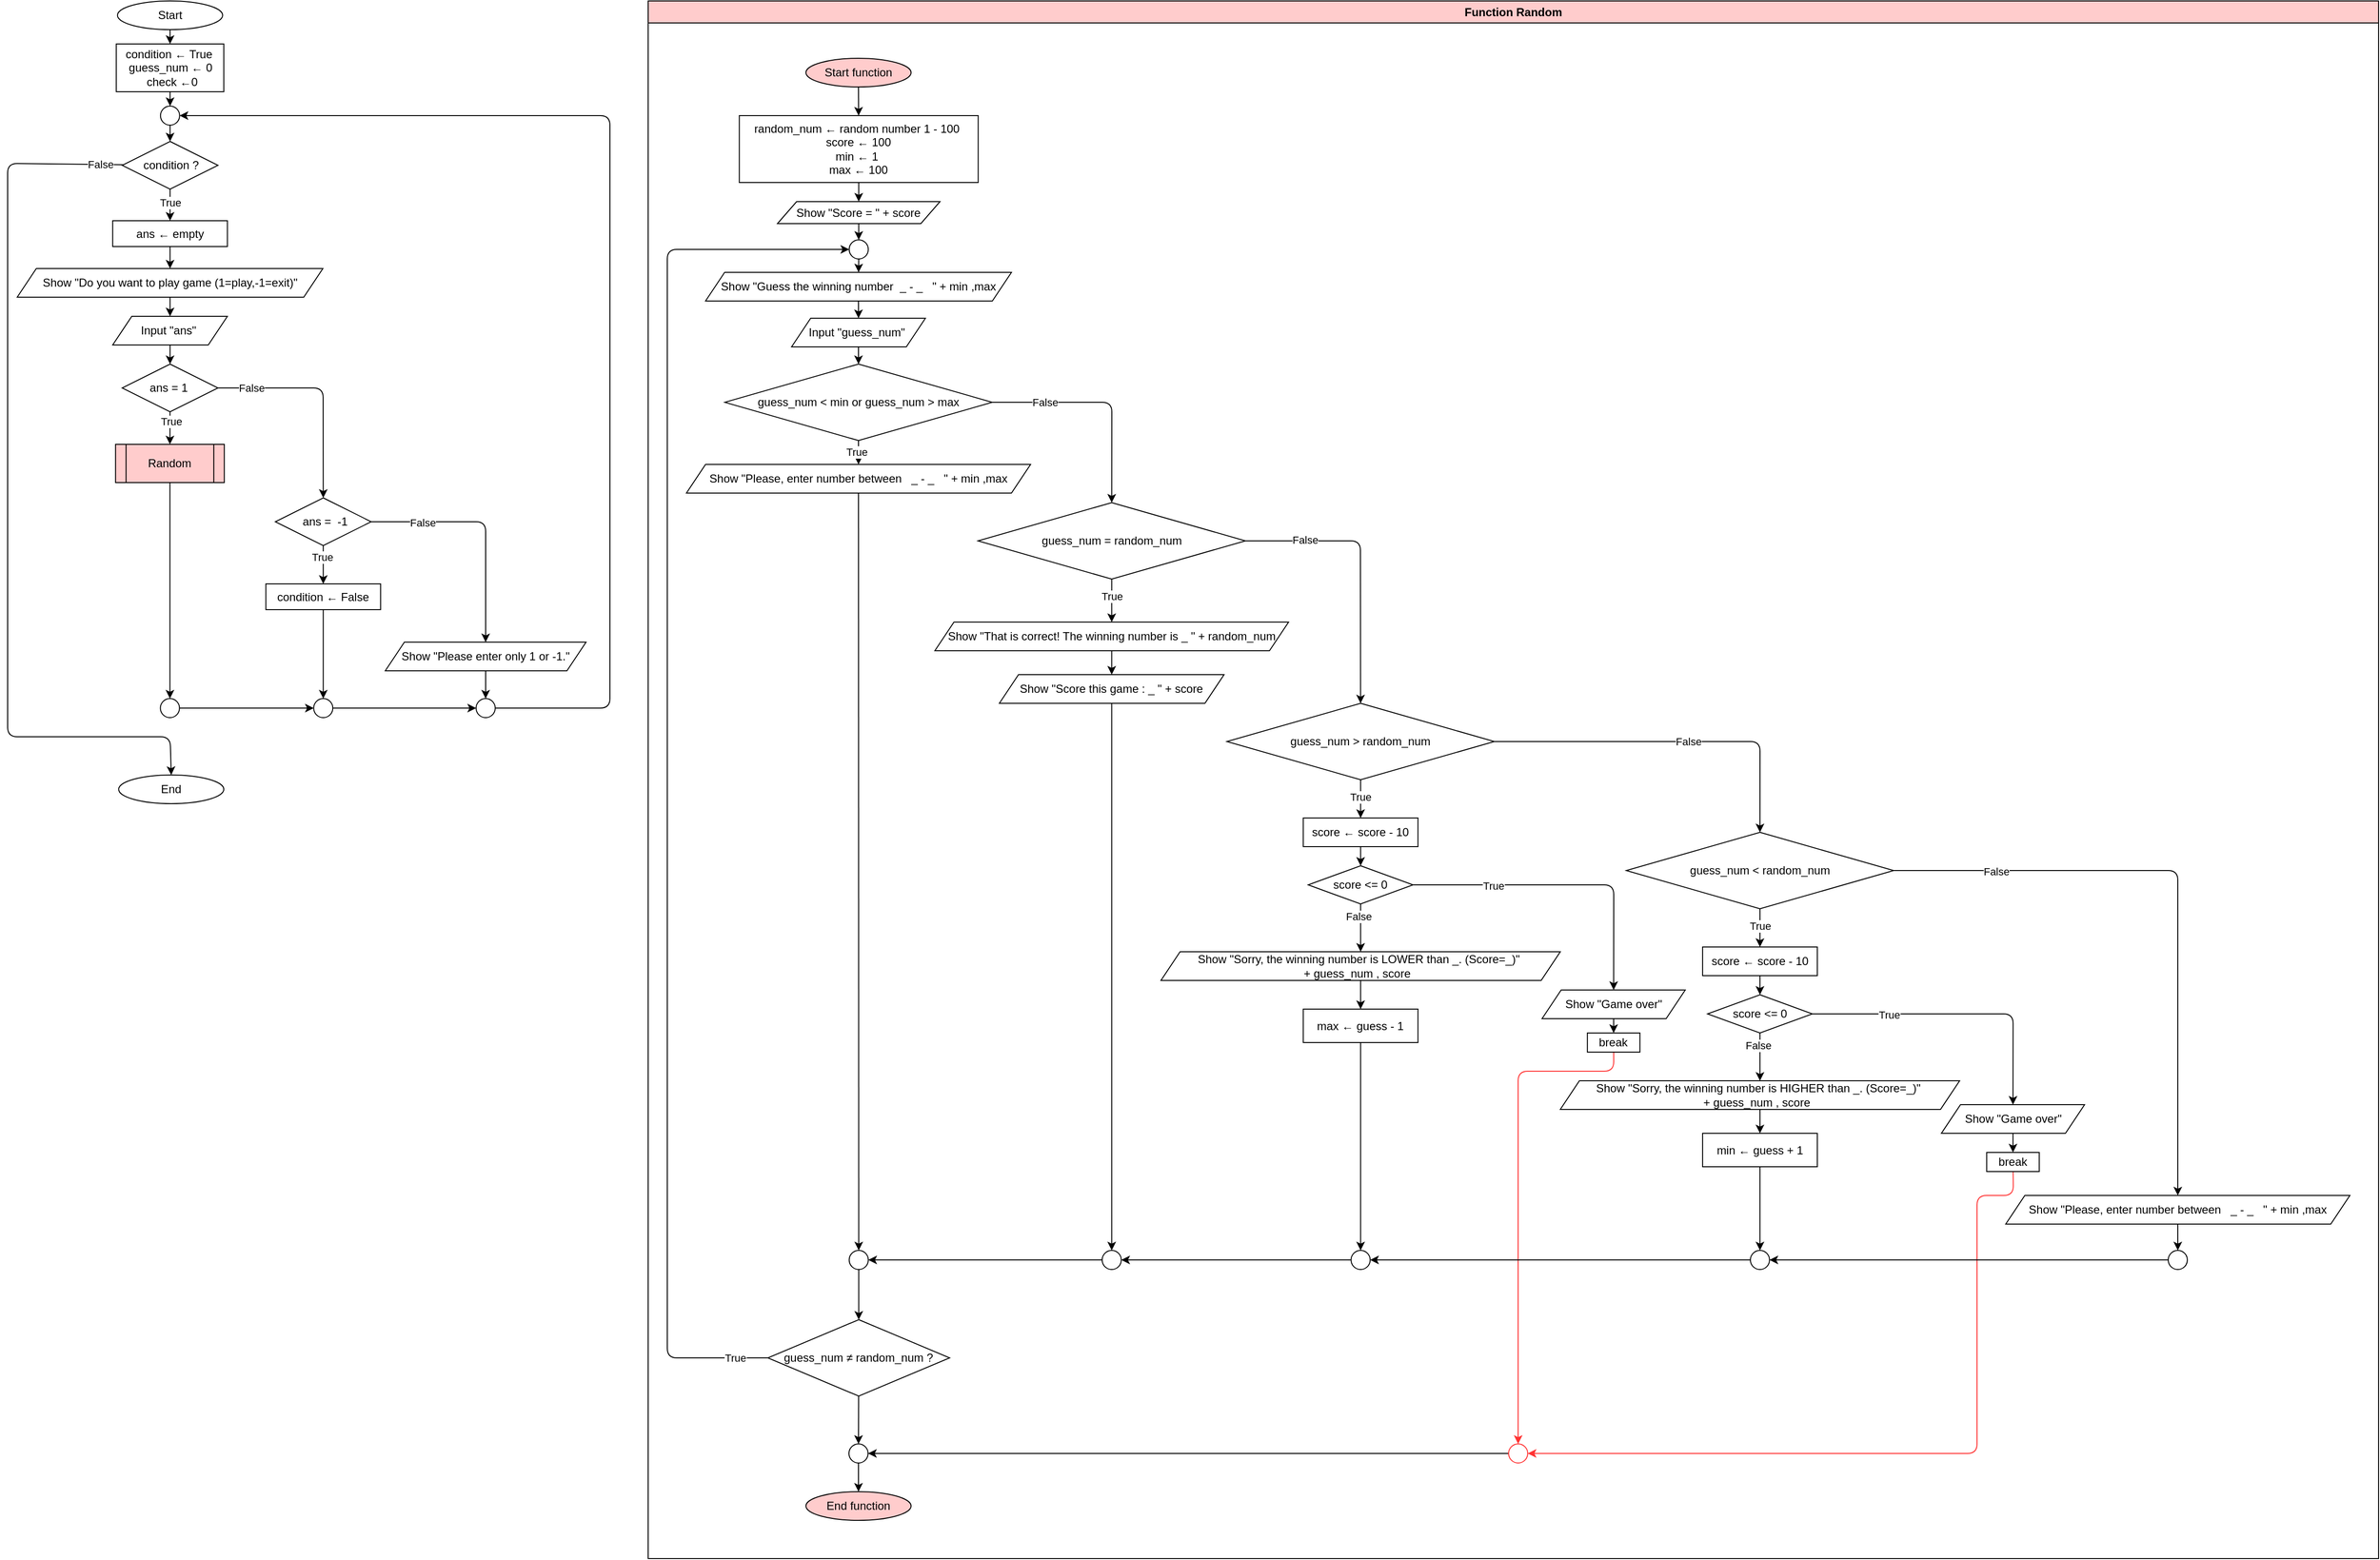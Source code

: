 <mxfile>
    <diagram id="YwZ6UD5MlonQ91MeUQrg" name="Page-1">
        <mxGraphModel dx="3909" dy="1526" grid="1" gridSize="10" guides="1" tooltips="1" connect="1" arrows="1" fold="1" page="1" pageScale="1" pageWidth="850" pageHeight="1100" math="0" shadow="0">
            <root>
                <mxCell id="0"/>
                <mxCell id="1" parent="0"/>
                <mxCell id="2" value="" style="edgeStyle=none;html=1;" parent="1" source="3" target="4" edge="1">
                    <mxGeometry relative="1" as="geometry"/>
                </mxCell>
                <mxCell id="3" value="Start" style="ellipse;whiteSpace=wrap;html=1;" parent="1" vertex="1">
                    <mxGeometry x="144.87" y="40" width="110" height="30" as="geometry"/>
                </mxCell>
                <mxCell id="6" value="" style="edgeStyle=none;html=1;" parent="1" source="4" target="5" edge="1">
                    <mxGeometry relative="1" as="geometry"/>
                </mxCell>
                <mxCell id="4" value="condition ← True&amp;nbsp;&lt;div&gt;guess_num ← 0&lt;/div&gt;&lt;div&gt;&amp;nbsp;check ←0&lt;/div&gt;" style="rounded=0;whiteSpace=wrap;html=1;align=center;" parent="1" vertex="1">
                    <mxGeometry x="143.62" y="85" width="112.5" height="50" as="geometry"/>
                </mxCell>
                <mxCell id="8" value="" style="edgeStyle=none;html=1;" parent="1" source="5" target="7" edge="1">
                    <mxGeometry relative="1" as="geometry"/>
                </mxCell>
                <mxCell id="5" value="" style="ellipse;whiteSpace=wrap;html=1;align=left;rounded=0;" parent="1" vertex="1">
                    <mxGeometry x="189.88" y="150" width="20" height="20" as="geometry"/>
                </mxCell>
                <mxCell id="10" value="" style="edgeStyle=none;html=1;" parent="1" source="7" target="9" edge="1">
                    <mxGeometry relative="1" as="geometry">
                        <Array as="points"/>
                    </mxGeometry>
                </mxCell>
                <mxCell id="282" value="True" style="edgeLabel;html=1;align=center;verticalAlign=middle;resizable=0;points=[];" vertex="1" connectable="0" parent="10">
                    <mxGeometry x="-0.197" relative="1" as="geometry">
                        <mxPoint as="offset"/>
                    </mxGeometry>
                </mxCell>
                <mxCell id="283" style="edgeStyle=none;html=1;entryX=0.5;entryY=0;entryDx=0;entryDy=0;" edge="1" parent="1" source="7" target="285">
                    <mxGeometry relative="1" as="geometry">
                        <mxPoint x="200" y="890" as="targetPoint"/>
                        <Array as="points">
                            <mxPoint x="30" y="210"/>
                            <mxPoint x="30" y="810"/>
                            <mxPoint x="200" y="810"/>
                        </Array>
                    </mxGeometry>
                </mxCell>
                <mxCell id="284" value="False" style="edgeLabel;html=1;align=center;verticalAlign=middle;resizable=0;points=[];" vertex="1" connectable="0" parent="283">
                    <mxGeometry x="-0.947" relative="1" as="geometry">
                        <mxPoint as="offset"/>
                    </mxGeometry>
                </mxCell>
                <mxCell id="7" value="&amp;nbsp; &amp;nbsp; &amp;nbsp; condition ?" style="rhombus;whiteSpace=wrap;html=1;align=left;rounded=0;" parent="1" vertex="1">
                    <mxGeometry x="149.75" y="187" width="100.26" height="50" as="geometry"/>
                </mxCell>
                <mxCell id="16" value="" style="edgeStyle=none;html=1;" parent="1" source="9" target="15" edge="1">
                    <mxGeometry relative="1" as="geometry"/>
                </mxCell>
                <mxCell id="9" value="ans ← empty" style="whiteSpace=wrap;html=1;align=center;rounded=0;" parent="1" vertex="1">
                    <mxGeometry x="139.87" y="270" width="120" height="27" as="geometry"/>
                </mxCell>
                <mxCell id="14" value="" style="edgeStyle=none;html=1;" parent="1" source="11" target="13" edge="1">
                    <mxGeometry relative="1" as="geometry"/>
                </mxCell>
                <mxCell id="11" value="Input &quot;ans&quot;&amp;nbsp;" style="shape=parallelogram;perimeter=parallelogramPerimeter;whiteSpace=wrap;html=1;fixedSize=1;" parent="1" vertex="1">
                    <mxGeometry x="139.87" y="370" width="120" height="30" as="geometry"/>
                </mxCell>
                <mxCell id="257" style="edgeStyle=none;html=1;entryX=0.5;entryY=0;entryDx=0;entryDy=0;" edge="1" parent="1" source="13" target="256">
                    <mxGeometry relative="1" as="geometry"/>
                </mxCell>
                <mxCell id="260" value="True" style="edgeLabel;html=1;align=center;verticalAlign=middle;resizable=0;points=[];" vertex="1" connectable="0" parent="257">
                    <mxGeometry x="-0.408" y="1" relative="1" as="geometry">
                        <mxPoint as="offset"/>
                    </mxGeometry>
                </mxCell>
                <mxCell id="258" style="edgeStyle=none;html=1;entryX=0.5;entryY=0;entryDx=0;entryDy=0;" edge="1" parent="1" source="13" target="259">
                    <mxGeometry relative="1" as="geometry">
                        <mxPoint x="360" y="540" as="targetPoint"/>
                        <Array as="points">
                            <mxPoint x="360" y="445"/>
                        </Array>
                    </mxGeometry>
                </mxCell>
                <mxCell id="261" value="False" style="edgeLabel;html=1;align=center;verticalAlign=middle;resizable=0;points=[];" vertex="1" connectable="0" parent="258">
                    <mxGeometry x="-0.691" relative="1" as="geometry">
                        <mxPoint as="offset"/>
                    </mxGeometry>
                </mxCell>
                <mxCell id="13" value="&amp;nbsp; &amp;nbsp; &amp;nbsp; &amp;nbsp; ans = 1" style="rhombus;whiteSpace=wrap;html=1;align=left;rounded=0;" parent="1" vertex="1">
                    <mxGeometry x="149.75" y="420" width="100.26" height="50" as="geometry"/>
                </mxCell>
                <mxCell id="18" style="edgeStyle=none;html=1;entryX=0.5;entryY=0;entryDx=0;entryDy=0;" parent="1" source="15" target="11" edge="1">
                    <mxGeometry relative="1" as="geometry"/>
                </mxCell>
                <mxCell id="15" value="Show &quot;Do you want to play game (1=play,-1=exit)&quot;" style="shape=parallelogram;perimeter=parallelogramPerimeter;whiteSpace=wrap;html=1;fixedSize=1;" parent="1" vertex="1">
                    <mxGeometry x="40" y="320" width="319.74" height="30" as="geometry"/>
                </mxCell>
                <mxCell id="50" value="Function Random" style="swimlane;whiteSpace=wrap;html=1;fillColor=#FFCCCC;" vertex="1" parent="1">
                    <mxGeometry x="700" y="40" width="1810" height="1630" as="geometry"/>
                </mxCell>
                <mxCell id="77" value="" style="edgeStyle=none;html=1;entryX=0.5;entryY=0;entryDx=0;entryDy=0;" edge="1" parent="50" source="78" target="84">
                    <mxGeometry relative="1" as="geometry">
                        <mxPoint x="220.261" y="210" as="targetPoint"/>
                    </mxGeometry>
                </mxCell>
                <mxCell id="78" value="random_num ← random number 1 - 100&amp;nbsp;&lt;div&gt;score ← 100&lt;/div&gt;&lt;div&gt;min ← 1&amp;nbsp;&lt;/div&gt;&lt;div&gt;max ← 100&lt;/div&gt;" style="whiteSpace=wrap;html=1;align=center;rounded=0;" vertex="1" parent="50">
                    <mxGeometry x="95.33" y="120" width="249.87" height="70" as="geometry"/>
                </mxCell>
                <mxCell id="79" style="edgeStyle=none;html=1;" edge="1" parent="50" source="80" target="82">
                    <mxGeometry relative="1" as="geometry"/>
                </mxCell>
                <mxCell id="80" value="" style="ellipse;whiteSpace=wrap;html=1;align=left;rounded=0;" vertex="1" parent="50">
                    <mxGeometry x="210.25" y="250" width="20" height="20" as="geometry"/>
                </mxCell>
                <mxCell id="81" value="" style="edgeStyle=none;html=1;" edge="1" parent="50" source="82" target="86">
                    <mxGeometry relative="1" as="geometry"/>
                </mxCell>
                <mxCell id="82" value="Show &quot;Guess the winning number&amp;nbsp; _ - _&amp;nbsp; &amp;nbsp;&quot; + min ,max" style="shape=parallelogram;perimeter=parallelogramPerimeter;whiteSpace=wrap;html=1;fixedSize=1;" vertex="1" parent="50">
                    <mxGeometry x="60" y="284" width="320" height="30" as="geometry"/>
                </mxCell>
                <mxCell id="83" style="edgeStyle=none;html=1;entryX=0.5;entryY=0;entryDx=0;entryDy=0;" edge="1" parent="50" source="84" target="80">
                    <mxGeometry relative="1" as="geometry"/>
                </mxCell>
                <mxCell id="84" value="&lt;span style=&quot;color: rgb(0, 0, 0);&quot;&gt;Show &quot;Score = &quot; + score&lt;/span&gt;" style="shape=parallelogram;perimeter=parallelogramPerimeter;whiteSpace=wrap;html=1;fixedSize=1;" vertex="1" parent="50">
                    <mxGeometry x="135.25" y="210" width="170" height="23" as="geometry"/>
                </mxCell>
                <mxCell id="85" value="" style="edgeStyle=none;html=1;" edge="1" parent="50" source="86" target="91">
                    <mxGeometry relative="1" as="geometry"/>
                </mxCell>
                <mxCell id="86" value="Input &quot;guess_num&quot;&amp;nbsp;" style="shape=parallelogram;perimeter=parallelogramPerimeter;whiteSpace=wrap;html=1;fixedSize=1;" vertex="1" parent="50">
                    <mxGeometry x="150" y="332" width="140" height="30" as="geometry"/>
                </mxCell>
                <mxCell id="87" style="edgeStyle=none;html=1;entryX=0.5;entryY=0;entryDx=0;entryDy=0;" edge="1" parent="50" source="91" target="92">
                    <mxGeometry relative="1" as="geometry"/>
                </mxCell>
                <mxCell id="88" value="True" style="edgeLabel;html=1;align=center;verticalAlign=middle;resizable=0;points=[];" vertex="1" connectable="0" parent="87">
                    <mxGeometry x="-0.078" y="-2" relative="1" as="geometry">
                        <mxPoint as="offset"/>
                    </mxGeometry>
                </mxCell>
                <mxCell id="102" style="edgeStyle=none;html=1;entryX=0.5;entryY=0;entryDx=0;entryDy=0;" edge="1" parent="50" source="91" target="97">
                    <mxGeometry relative="1" as="geometry">
                        <Array as="points">
                            <mxPoint x="485" y="420"/>
                        </Array>
                    </mxGeometry>
                </mxCell>
                <mxCell id="103" value="False" style="edgeLabel;html=1;align=center;verticalAlign=middle;resizable=0;points=[];" vertex="1" connectable="0" parent="102">
                    <mxGeometry x="-0.526" y="-3" relative="1" as="geometry">
                        <mxPoint y="-3" as="offset"/>
                    </mxGeometry>
                </mxCell>
                <mxCell id="91" value="guess_num &amp;lt; min or guess_num &amp;gt; max" style="rhombus;whiteSpace=wrap;html=1;" vertex="1" parent="50">
                    <mxGeometry x="80.14" y="380" width="279.73" height="80" as="geometry"/>
                </mxCell>
                <mxCell id="144" style="edgeStyle=none;html=1;entryX=0.5;entryY=0;entryDx=0;entryDy=0;" edge="1" parent="50" source="92" target="145">
                    <mxGeometry relative="1" as="geometry">
                        <mxPoint x="220" y="1180" as="targetPoint"/>
                    </mxGeometry>
                </mxCell>
                <mxCell id="92" value="Show &quot;Please, enter number between&amp;nbsp; &amp;nbsp;_ - _&amp;nbsp; &amp;nbsp;&quot; + min ,max" style="shape=parallelogram;perimeter=parallelogramPerimeter;whiteSpace=wrap;html=1;fixedSize=1;" vertex="1" parent="50">
                    <mxGeometry x="40" y="485" width="360" height="30" as="geometry"/>
                </mxCell>
                <mxCell id="93" style="edgeStyle=none;html=1;entryX=0.5;entryY=0;entryDx=0;entryDy=0;exitX=0.5;exitY=1;exitDx=0;exitDy=0;" edge="1" parent="50" source="97" target="99">
                    <mxGeometry relative="1" as="geometry">
                        <mxPoint x="484.861" y="664.999" as="sourcePoint"/>
                    </mxGeometry>
                </mxCell>
                <mxCell id="94" value="True" style="edgeLabel;html=1;align=center;verticalAlign=middle;resizable=0;points=[];" vertex="1" connectable="0" parent="93">
                    <mxGeometry x="-0.206" relative="1" as="geometry">
                        <mxPoint as="offset"/>
                    </mxGeometry>
                </mxCell>
                <mxCell id="95" value="" style="edgeStyle=none;html=1;" edge="1" parent="50" source="97" target="101">
                    <mxGeometry relative="1" as="geometry">
                        <Array as="points">
                            <mxPoint x="745" y="565"/>
                        </Array>
                    </mxGeometry>
                </mxCell>
                <mxCell id="96" value="False" style="edgeLabel;html=1;align=center;verticalAlign=middle;resizable=0;points=[];" vertex="1" connectable="0" parent="95">
                    <mxGeometry x="-0.369" y="1" relative="1" as="geometry">
                        <mxPoint x="-29" as="offset"/>
                    </mxGeometry>
                </mxCell>
                <mxCell id="97" value="guess_num = random_num" style="rhombus;whiteSpace=wrap;html=1;" vertex="1" parent="50">
                    <mxGeometry x="345.0" y="525" width="279.73" height="80" as="geometry"/>
                </mxCell>
                <mxCell id="98" value="" style="edgeStyle=none;html=1;" edge="1" parent="50" source="99" target="100">
                    <mxGeometry relative="1" as="geometry"/>
                </mxCell>
                <mxCell id="99" value="Show &quot;That is correct! The winning number is _ &quot; + random_num" style="shape=parallelogram;perimeter=parallelogramPerimeter;whiteSpace=wrap;html=1;fixedSize=1;" vertex="1" parent="50">
                    <mxGeometry x="299.86" y="650" width="370" height="30" as="geometry"/>
                </mxCell>
                <mxCell id="221" style="edgeStyle=none;html=1;entryX=0.5;entryY=0;entryDx=0;entryDy=0;" edge="1" parent="50" source="100" target="222">
                    <mxGeometry relative="1" as="geometry">
                        <mxPoint x="484.86" y="1250" as="targetPoint"/>
                    </mxGeometry>
                </mxCell>
                <mxCell id="100" value="Show &quot;Score this game : _ &quot; + score" style="shape=parallelogram;perimeter=parallelogramPerimeter;whiteSpace=wrap;html=1;fixedSize=1;" vertex="1" parent="50">
                    <mxGeometry x="367.36" y="705" width="235" height="30" as="geometry"/>
                </mxCell>
                <mxCell id="105" value="" style="edgeStyle=none;html=1;" edge="1" parent="50" source="101" target="104">
                    <mxGeometry relative="1" as="geometry"/>
                </mxCell>
                <mxCell id="106" value="True" style="edgeLabel;html=1;align=center;verticalAlign=middle;resizable=0;points=[];" vertex="1" connectable="0" parent="105">
                    <mxGeometry x="-0.137" relative="1" as="geometry">
                        <mxPoint as="offset"/>
                    </mxGeometry>
                </mxCell>
                <mxCell id="134" style="edgeStyle=none;html=1;entryX=0.5;entryY=0;entryDx=0;entryDy=0;" edge="1" parent="50" source="101" target="122">
                    <mxGeometry relative="1" as="geometry">
                        <Array as="points">
                            <mxPoint x="1163" y="775"/>
                        </Array>
                    </mxGeometry>
                </mxCell>
                <mxCell id="135" value="False" style="edgeLabel;html=1;align=center;verticalAlign=middle;resizable=0;points=[];" vertex="1" connectable="0" parent="134">
                    <mxGeometry x="0.088" y="-2" relative="1" as="geometry">
                        <mxPoint y="-2" as="offset"/>
                    </mxGeometry>
                </mxCell>
                <mxCell id="101" value="guess_num &amp;gt; random_num" style="rhombus;whiteSpace=wrap;html=1;" vertex="1" parent="50">
                    <mxGeometry x="605.36" y="735" width="279.73" height="80" as="geometry"/>
                </mxCell>
                <mxCell id="108" value="" style="edgeStyle=none;html=1;" edge="1" parent="50" source="104" target="107">
                    <mxGeometry relative="1" as="geometry"/>
                </mxCell>
                <mxCell id="104" value="score ← score - 10" style="whiteSpace=wrap;html=1;" vertex="1" parent="50">
                    <mxGeometry x="685.22" y="855" width="120" height="30" as="geometry"/>
                </mxCell>
                <mxCell id="116" style="edgeStyle=none;html=1;" edge="1" parent="50" source="107" target="115">
                    <mxGeometry relative="1" as="geometry"/>
                </mxCell>
                <mxCell id="117" value="False" style="edgeLabel;html=1;align=center;verticalAlign=middle;resizable=0;points=[];" vertex="1" connectable="0" parent="116">
                    <mxGeometry x="-0.473" y="-2" relative="1" as="geometry">
                        <mxPoint as="offset"/>
                    </mxGeometry>
                </mxCell>
                <mxCell id="118" style="edgeStyle=none;html=1;entryX=0.5;entryY=0;entryDx=0;entryDy=0;" edge="1" parent="50" source="107" target="111">
                    <mxGeometry relative="1" as="geometry">
                        <Array as="points">
                            <mxPoint x="1010" y="925"/>
                        </Array>
                    </mxGeometry>
                </mxCell>
                <mxCell id="119" value="True" style="edgeLabel;html=1;align=center;verticalAlign=middle;resizable=0;points=[];" vertex="1" connectable="0" parent="118">
                    <mxGeometry x="-0.477" y="-1" relative="1" as="geometry">
                        <mxPoint as="offset"/>
                    </mxGeometry>
                </mxCell>
                <mxCell id="107" value="score &amp;lt;= 0" style="rhombus;whiteSpace=wrap;html=1;" vertex="1" parent="50">
                    <mxGeometry x="690.4" y="905" width="109.64" height="40" as="geometry"/>
                </mxCell>
                <mxCell id="230" style="edgeStyle=none;html=1;entryX=0.5;entryY=0;entryDx=0;entryDy=0;strokeColor=#FF3333;" edge="1" parent="50" source="109" target="229">
                    <mxGeometry relative="1" as="geometry">
                        <Array as="points">
                            <mxPoint x="1010" y="1120"/>
                            <mxPoint x="910" y="1120"/>
                        </Array>
                    </mxGeometry>
                </mxCell>
                <mxCell id="109" value="break" style="whiteSpace=wrap;html=1;" vertex="1" parent="50">
                    <mxGeometry x="982.41" y="1080" width="54.96" height="20" as="geometry"/>
                </mxCell>
                <mxCell id="114" style="edgeStyle=none;html=1;" edge="1" parent="50" source="111" target="109">
                    <mxGeometry relative="1" as="geometry"/>
                </mxCell>
                <mxCell id="111" value="Show &quot;Game over&quot;" style="shape=parallelogram;perimeter=parallelogramPerimeter;whiteSpace=wrap;html=1;fixedSize=1;" vertex="1" parent="50">
                    <mxGeometry x="935" y="1035" width="149.78" height="30" as="geometry"/>
                </mxCell>
                <mxCell id="137" value="" style="edgeStyle=none;html=1;" edge="1" parent="50" source="115" target="136">
                    <mxGeometry relative="1" as="geometry"/>
                </mxCell>
                <mxCell id="115" value="Show &quot;Sorry, the winning number is LOWER than _. (Score=_)&quot;&amp;nbsp;&lt;div&gt;+ guess_num , score&amp;nbsp;&amp;nbsp;&lt;/div&gt;" style="shape=parallelogram;perimeter=parallelogramPerimeter;whiteSpace=wrap;html=1;fixedSize=1;" vertex="1" parent="50">
                    <mxGeometry x="536.37" y="995" width="417.71" height="30" as="geometry"/>
                </mxCell>
                <mxCell id="120" value="" style="edgeStyle=none;html=1;" edge="1" parent="50" source="122" target="124">
                    <mxGeometry relative="1" as="geometry"/>
                </mxCell>
                <mxCell id="121" value="True" style="edgeLabel;html=1;align=center;verticalAlign=middle;resizable=0;points=[];" vertex="1" connectable="0" parent="120">
                    <mxGeometry x="-0.137" relative="1" as="geometry">
                        <mxPoint as="offset"/>
                    </mxGeometry>
                </mxCell>
                <mxCell id="142" style="edgeStyle=none;html=1;entryX=0.5;entryY=0;entryDx=0;entryDy=0;" edge="1" parent="50" source="122" target="141">
                    <mxGeometry relative="1" as="geometry">
                        <Array as="points">
                            <mxPoint x="1600" y="910"/>
                        </Array>
                    </mxGeometry>
                </mxCell>
                <mxCell id="143" value="False" style="edgeLabel;html=1;align=center;verticalAlign=middle;resizable=0;points=[];" vertex="1" connectable="0" parent="142">
                    <mxGeometry x="0.067" y="2" relative="1" as="geometry">
                        <mxPoint x="-192" y="-42" as="offset"/>
                    </mxGeometry>
                </mxCell>
                <mxCell id="122" value="guess_num &amp;lt; random_num" style="rhombus;whiteSpace=wrap;html=1;" vertex="1" parent="50">
                    <mxGeometry x="1023.07" y="870" width="279.73" height="80" as="geometry"/>
                </mxCell>
                <mxCell id="123" value="" style="edgeStyle=none;html=1;" edge="1" parent="50" source="124" target="129">
                    <mxGeometry relative="1" as="geometry"/>
                </mxCell>
                <mxCell id="124" value="score ← score - 10" style="whiteSpace=wrap;html=1;" vertex="1" parent="50">
                    <mxGeometry x="1102.93" y="990" width="120" height="30" as="geometry"/>
                </mxCell>
                <mxCell id="125" style="edgeStyle=none;html=1;" edge="1" parent="50" source="129" target="133">
                    <mxGeometry relative="1" as="geometry"/>
                </mxCell>
                <mxCell id="126" value="False" style="edgeLabel;html=1;align=center;verticalAlign=middle;resizable=0;points=[];" vertex="1" connectable="0" parent="125">
                    <mxGeometry x="-0.473" y="-2" relative="1" as="geometry">
                        <mxPoint as="offset"/>
                    </mxGeometry>
                </mxCell>
                <mxCell id="127" style="edgeStyle=none;html=1;entryX=0.5;entryY=0;entryDx=0;entryDy=0;" edge="1" parent="50" source="129" target="132">
                    <mxGeometry relative="1" as="geometry">
                        <Array as="points">
                            <mxPoint x="1427.71" y="1060"/>
                        </Array>
                    </mxGeometry>
                </mxCell>
                <mxCell id="128" value="True" style="edgeLabel;html=1;align=center;verticalAlign=middle;resizable=0;points=[];" vertex="1" connectable="0" parent="127">
                    <mxGeometry x="-0.477" y="-1" relative="1" as="geometry">
                        <mxPoint as="offset"/>
                    </mxGeometry>
                </mxCell>
                <mxCell id="129" value="score &amp;lt;= 0" style="rhombus;whiteSpace=wrap;html=1;" vertex="1" parent="50">
                    <mxGeometry x="1108.11" y="1040" width="109.64" height="40" as="geometry"/>
                </mxCell>
                <mxCell id="231" style="edgeStyle=none;html=1;entryX=1;entryY=0.5;entryDx=0;entryDy=0;strokeColor=#FF3333;" edge="1" parent="50" source="130" target="229">
                    <mxGeometry relative="1" as="geometry">
                        <Array as="points">
                            <mxPoint x="1428" y="1250"/>
                            <mxPoint x="1390" y="1250"/>
                            <mxPoint x="1390" y="1520"/>
                        </Array>
                    </mxGeometry>
                </mxCell>
                <mxCell id="130" value="break" style="whiteSpace=wrap;html=1;" vertex="1" parent="50">
                    <mxGeometry x="1400.12" y="1205" width="54.96" height="20" as="geometry"/>
                </mxCell>
                <mxCell id="131" style="edgeStyle=none;html=1;" edge="1" parent="50" source="132" target="130">
                    <mxGeometry relative="1" as="geometry"/>
                </mxCell>
                <mxCell id="132" value="Show &quot;Game over&quot;" style="shape=parallelogram;perimeter=parallelogramPerimeter;whiteSpace=wrap;html=1;fixedSize=1;" vertex="1" parent="50">
                    <mxGeometry x="1352.71" y="1155" width="149.78" height="30" as="geometry"/>
                </mxCell>
                <mxCell id="139" value="" style="edgeStyle=none;html=1;" edge="1" parent="50" source="133" target="138">
                    <mxGeometry relative="1" as="geometry"/>
                </mxCell>
                <mxCell id="133" value="Show &quot;Sorry, the winning number is&amp;nbsp;HIGHER&lt;span style=&quot;background-color: transparent;&quot;&gt;&amp;nbsp;than _. (Score=_)&quot;&amp;nbsp;&lt;/span&gt;&lt;br&gt;&lt;div&gt;+ guess_num , score&amp;nbsp;&amp;nbsp;&lt;/div&gt;" style="shape=parallelogram;perimeter=parallelogramPerimeter;whiteSpace=wrap;html=1;fixedSize=1;" vertex="1" parent="50">
                    <mxGeometry x="954.08" y="1130" width="417.71" height="30" as="geometry"/>
                </mxCell>
                <mxCell id="147" style="edgeStyle=none;html=1;entryX=0.5;entryY=0;entryDx=0;entryDy=0;" edge="1" parent="50" source="136" target="146">
                    <mxGeometry relative="1" as="geometry"/>
                </mxCell>
                <mxCell id="136" value="max ← guess - 1" style="whiteSpace=wrap;html=1;" vertex="1" parent="50">
                    <mxGeometry x="685.22" y="1055" width="120" height="35" as="geometry"/>
                </mxCell>
                <mxCell id="215" style="edgeStyle=none;html=1;entryX=0.5;entryY=0;entryDx=0;entryDy=0;" edge="1" parent="50" source="138" target="214">
                    <mxGeometry relative="1" as="geometry"/>
                </mxCell>
                <mxCell id="138" value="min ← guess + 1" style="whiteSpace=wrap;html=1;" vertex="1" parent="50">
                    <mxGeometry x="1102.93" y="1185" width="120" height="35" as="geometry"/>
                </mxCell>
                <mxCell id="217" value="" style="edgeStyle=none;html=1;" edge="1" parent="50" source="141" target="216">
                    <mxGeometry relative="1" as="geometry"/>
                </mxCell>
                <mxCell id="141" value="Show &quot;Please, enter number between&amp;nbsp; &amp;nbsp;_ - _&amp;nbsp; &amp;nbsp;&quot; + min ,max" style="shape=parallelogram;perimeter=parallelogramPerimeter;whiteSpace=wrap;html=1;fixedSize=1;" vertex="1" parent="50">
                    <mxGeometry x="1420" y="1250" width="360" height="30" as="geometry"/>
                </mxCell>
                <mxCell id="225" value="" style="edgeStyle=none;html=1;" edge="1" parent="50" source="145" target="224">
                    <mxGeometry relative="1" as="geometry"/>
                </mxCell>
                <mxCell id="145" value="" style="ellipse;whiteSpace=wrap;html=1;align=left;rounded=0;" vertex="1" parent="50">
                    <mxGeometry x="210.26" y="1307.5" width="20" height="20" as="geometry"/>
                </mxCell>
                <mxCell id="220" style="edgeStyle=none;html=1;entryX=1;entryY=0.5;entryDx=0;entryDy=0;" edge="1" parent="50" source="222" target="145">
                    <mxGeometry relative="1" as="geometry"/>
                </mxCell>
                <mxCell id="146" value="" style="ellipse;whiteSpace=wrap;html=1;align=left;rounded=0;" vertex="1" parent="50">
                    <mxGeometry x="735.22" y="1307.5" width="20" height="20" as="geometry"/>
                </mxCell>
                <mxCell id="219" style="edgeStyle=none;html=1;entryX=1;entryY=0.5;entryDx=0;entryDy=0;" edge="1" parent="50" source="214" target="146">
                    <mxGeometry relative="1" as="geometry"/>
                </mxCell>
                <mxCell id="214" value="" style="ellipse;whiteSpace=wrap;html=1;align=left;rounded=0;" vertex="1" parent="50">
                    <mxGeometry x="1152.93" y="1307.5" width="20" height="20" as="geometry"/>
                </mxCell>
                <mxCell id="218" style="edgeStyle=none;html=1;entryX=1;entryY=0.5;entryDx=0;entryDy=0;" edge="1" parent="50" source="216" target="214">
                    <mxGeometry relative="1" as="geometry"/>
                </mxCell>
                <mxCell id="216" value="" style="ellipse;whiteSpace=wrap;html=1;align=left;rounded=0;" vertex="1" parent="50">
                    <mxGeometry x="1590" y="1307.5" width="20" height="20" as="geometry"/>
                </mxCell>
                <mxCell id="222" value="" style="ellipse;whiteSpace=wrap;html=1;align=left;rounded=0;" vertex="1" parent="50">
                    <mxGeometry x="474.87" y="1307.5" width="20" height="20" as="geometry"/>
                </mxCell>
                <mxCell id="223" value="" style="edgeStyle=none;html=1;entryX=1;entryY=0.5;entryDx=0;entryDy=0;" edge="1" parent="50" source="146" target="222">
                    <mxGeometry relative="1" as="geometry">
                        <mxPoint x="1635" y="1368" as="sourcePoint"/>
                        <mxPoint x="1130" y="1368" as="targetPoint"/>
                    </mxGeometry>
                </mxCell>
                <mxCell id="226" style="edgeStyle=none;html=1;entryX=0;entryY=0.5;entryDx=0;entryDy=0;" edge="1" parent="50" source="224" target="80">
                    <mxGeometry relative="1" as="geometry">
                        <mxPoint x="20" y="250" as="targetPoint"/>
                        <Array as="points">
                            <mxPoint x="20" y="1420"/>
                            <mxPoint x="20" y="260"/>
                        </Array>
                    </mxGeometry>
                </mxCell>
                <mxCell id="232" value="True" style="edgeLabel;html=1;align=center;verticalAlign=middle;resizable=0;points=[];" vertex="1" connectable="0" parent="226">
                    <mxGeometry x="-0.953" relative="1" as="geometry">
                        <mxPoint as="offset"/>
                    </mxGeometry>
                </mxCell>
                <mxCell id="236" style="edgeStyle=none;html=1;entryX=0.5;entryY=0;entryDx=0;entryDy=0;" edge="1" parent="50" source="224" target="235">
                    <mxGeometry relative="1" as="geometry"/>
                </mxCell>
                <mxCell id="224" value="guess_num ≠ random_num ?" style="rhombus;whiteSpace=wrap;html=1;" vertex="1" parent="50">
                    <mxGeometry x="125.2" y="1380" width="190.13" height="80" as="geometry"/>
                </mxCell>
                <mxCell id="234" style="edgeStyle=none;html=1;" edge="1" parent="50" source="229">
                    <mxGeometry relative="1" as="geometry">
                        <mxPoint x="230" y="1520" as="targetPoint"/>
                    </mxGeometry>
                </mxCell>
                <mxCell id="229" value="" style="ellipse;whiteSpace=wrap;html=1;align=left;rounded=0;strokeColor=#FF3333;" vertex="1" parent="50">
                    <mxGeometry x="900" y="1510" width="20" height="20" as="geometry"/>
                </mxCell>
                <mxCell id="255" value="" style="edgeStyle=none;html=1;" edge="1" parent="50" source="235" target="253">
                    <mxGeometry relative="1" as="geometry"/>
                </mxCell>
                <mxCell id="235" value="" style="ellipse;whiteSpace=wrap;html=1;align=left;rounded=0;" vertex="1" parent="50">
                    <mxGeometry x="210" y="1510" width="20" height="20" as="geometry"/>
                </mxCell>
                <mxCell id="244" style="edgeStyle=none;html=1;exitX=0.5;exitY=1;exitDx=0;exitDy=0;" edge="1" parent="50" source="252" target="78">
                    <mxGeometry relative="1" as="geometry">
                        <mxPoint x="220.265" y="90" as="sourcePoint"/>
                    </mxGeometry>
                </mxCell>
                <mxCell id="252" value="Start function" style="ellipse;whiteSpace=wrap;html=1;fillColor=#FFCCCC;" vertex="1" parent="50">
                    <mxGeometry x="165" y="60" width="110" height="30" as="geometry"/>
                </mxCell>
                <mxCell id="253" value="End function" style="ellipse;whiteSpace=wrap;html=1;fillColor=#FFCCCC;" vertex="1" parent="50">
                    <mxGeometry x="165" y="1560" width="110" height="30" as="geometry"/>
                </mxCell>
                <mxCell id="271" style="edgeStyle=none;html=1;entryX=0.5;entryY=0;entryDx=0;entryDy=0;" edge="1" parent="1" source="256" target="270">
                    <mxGeometry relative="1" as="geometry"/>
                </mxCell>
                <mxCell id="256" value="Random" style="shape=process;whiteSpace=wrap;html=1;backgroundOutline=1;fillColor=#FFCCCC;" vertex="1" parent="1">
                    <mxGeometry x="142.87" y="504" width="113.76" height="40" as="geometry"/>
                </mxCell>
                <mxCell id="263" value="" style="edgeStyle=none;html=1;" edge="1" parent="1" source="259" target="262">
                    <mxGeometry relative="1" as="geometry"/>
                </mxCell>
                <mxCell id="269" value="True" style="edgeLabel;html=1;align=center;verticalAlign=middle;resizable=0;points=[];" vertex="1" connectable="0" parent="263">
                    <mxGeometry x="-0.435" y="-1" relative="1" as="geometry">
                        <mxPoint as="offset"/>
                    </mxGeometry>
                </mxCell>
                <mxCell id="265" style="edgeStyle=none;html=1;entryX=0.5;entryY=0;entryDx=0;entryDy=0;" edge="1" parent="1" source="259" target="266">
                    <mxGeometry relative="1" as="geometry">
                        <mxPoint x="510.0" y="610" as="targetPoint"/>
                        <Array as="points">
                            <mxPoint x="530" y="585"/>
                        </Array>
                    </mxGeometry>
                </mxCell>
                <mxCell id="268" value="False" style="edgeLabel;html=1;align=center;verticalAlign=middle;resizable=0;points=[];" vertex="1" connectable="0" parent="265">
                    <mxGeometry x="-0.57" y="-1" relative="1" as="geometry">
                        <mxPoint as="offset"/>
                    </mxGeometry>
                </mxCell>
                <mxCell id="259" value="&amp;nbsp; &amp;nbsp; &amp;nbsp; &amp;nbsp; ans =&amp;nbsp; -1" style="rhombus;whiteSpace=wrap;html=1;align=left;rounded=0;" vertex="1" parent="1">
                    <mxGeometry x="310" y="560" width="100.26" height="50" as="geometry"/>
                </mxCell>
                <mxCell id="272" style="edgeStyle=none;html=1;entryX=0.5;entryY=0;entryDx=0;entryDy=0;" edge="1" parent="1" source="262" target="273">
                    <mxGeometry relative="1" as="geometry">
                        <mxPoint x="360" y="750" as="targetPoint"/>
                    </mxGeometry>
                </mxCell>
                <mxCell id="262" value="condition ← False" style="whiteSpace=wrap;html=1;align=center;rounded=0;" vertex="1" parent="1">
                    <mxGeometry x="300.13" y="650" width="120" height="27" as="geometry"/>
                </mxCell>
                <mxCell id="275" style="edgeStyle=none;html=1;entryX=0.5;entryY=0;entryDx=0;entryDy=0;" edge="1" parent="1" source="266" target="274">
                    <mxGeometry relative="1" as="geometry"/>
                </mxCell>
                <mxCell id="266" value="&lt;div style=&quot;text-align: start;&quot;&gt;&lt;span style=&quot;background-color: transparent; text-align: center;&quot;&gt;Show &quot;Please enter only 1 or -1.&quot;&lt;/span&gt;&lt;span style=&quot;background-color: transparent; text-wrap-mode: nowrap; font-family: monospace; font-size: 0px; text-align: start;&quot;&gt;%3CmxGraphModel%3E%3Croot%3E%3CmxCell%20id%3D%220%22%2F%3E%3CmxCell%20id%3D%221%22%20parent%3D%220%22%2F%3E%3CmxCell%20id%3D%222%22%20value%3D%22Show%20%26quot%3BDo%20you%20want%20to%20play%20game%20(1%3Dplay%2C-1%3Dexit)%26quot%3B%22%20style%3D%22shape%3Dparallelogram%3Bperimeter%3DparallelogramPerimeter%3BwhiteSpace%3Dwrap%3Bhtml%3D1%3BfixedSize%3D1%3B%22%20vertex%3D%221%22%20parent%3D%221%22%3E%3CmxGeometry%20x%3D%22160%22%20y%3D%22330%22%20width%3D%22319.74%22%20height%3D%2230%22%20as%3D%22geometry%22%2F%3E%3C%2FmxCell%3E%3C%2Froot%3E%3C%2FmxGraphModel%3E&lt;/span&gt;&lt;span style=&quot;background-color: transparent; font-size: 0px; text-wrap-mode: nowrap;&quot;&gt;&lt;font face=&quot;monospace&quot;&gt;Please enter only 1 o&lt;/font&gt;&lt;/span&gt;&lt;/div&gt;" style="shape=parallelogram;perimeter=parallelogramPerimeter;whiteSpace=wrap;html=1;fixedSize=1;" vertex="1" parent="1">
                    <mxGeometry x="425" y="711" width="210" height="30" as="geometry"/>
                </mxCell>
                <mxCell id="279" style="edgeStyle=none;html=1;entryX=0;entryY=0.5;entryDx=0;entryDy=0;" edge="1" parent="1" source="270" target="273">
                    <mxGeometry relative="1" as="geometry"/>
                </mxCell>
                <mxCell id="270" value="" style="ellipse;whiteSpace=wrap;html=1;align=left;rounded=0;" vertex="1" parent="1">
                    <mxGeometry x="189.75" y="770" width="20" height="20" as="geometry"/>
                </mxCell>
                <mxCell id="280" style="edgeStyle=none;html=1;entryX=0;entryY=0.5;entryDx=0;entryDy=0;" edge="1" parent="1" source="273" target="274">
                    <mxGeometry relative="1" as="geometry"/>
                </mxCell>
                <mxCell id="273" value="" style="ellipse;whiteSpace=wrap;html=1;align=left;rounded=0;" vertex="1" parent="1">
                    <mxGeometry x="350.13" y="770" width="20" height="20" as="geometry"/>
                </mxCell>
                <mxCell id="281" style="edgeStyle=none;html=1;entryX=1;entryY=0.5;entryDx=0;entryDy=0;" edge="1" parent="1" source="274" target="5">
                    <mxGeometry relative="1" as="geometry">
                        <Array as="points">
                            <mxPoint x="660" y="780"/>
                            <mxPoint x="660" y="160"/>
                            <mxPoint x="540" y="160"/>
                        </Array>
                    </mxGeometry>
                </mxCell>
                <mxCell id="274" value="" style="ellipse;whiteSpace=wrap;html=1;align=left;rounded=0;" vertex="1" parent="1">
                    <mxGeometry x="520" y="770" width="20" height="20" as="geometry"/>
                </mxCell>
                <mxCell id="285" value="End" style="ellipse;whiteSpace=wrap;html=1;" vertex="1" parent="1">
                    <mxGeometry x="146.12" y="850" width="110" height="30" as="geometry"/>
                </mxCell>
            </root>
        </mxGraphModel>
    </diagram>
</mxfile>